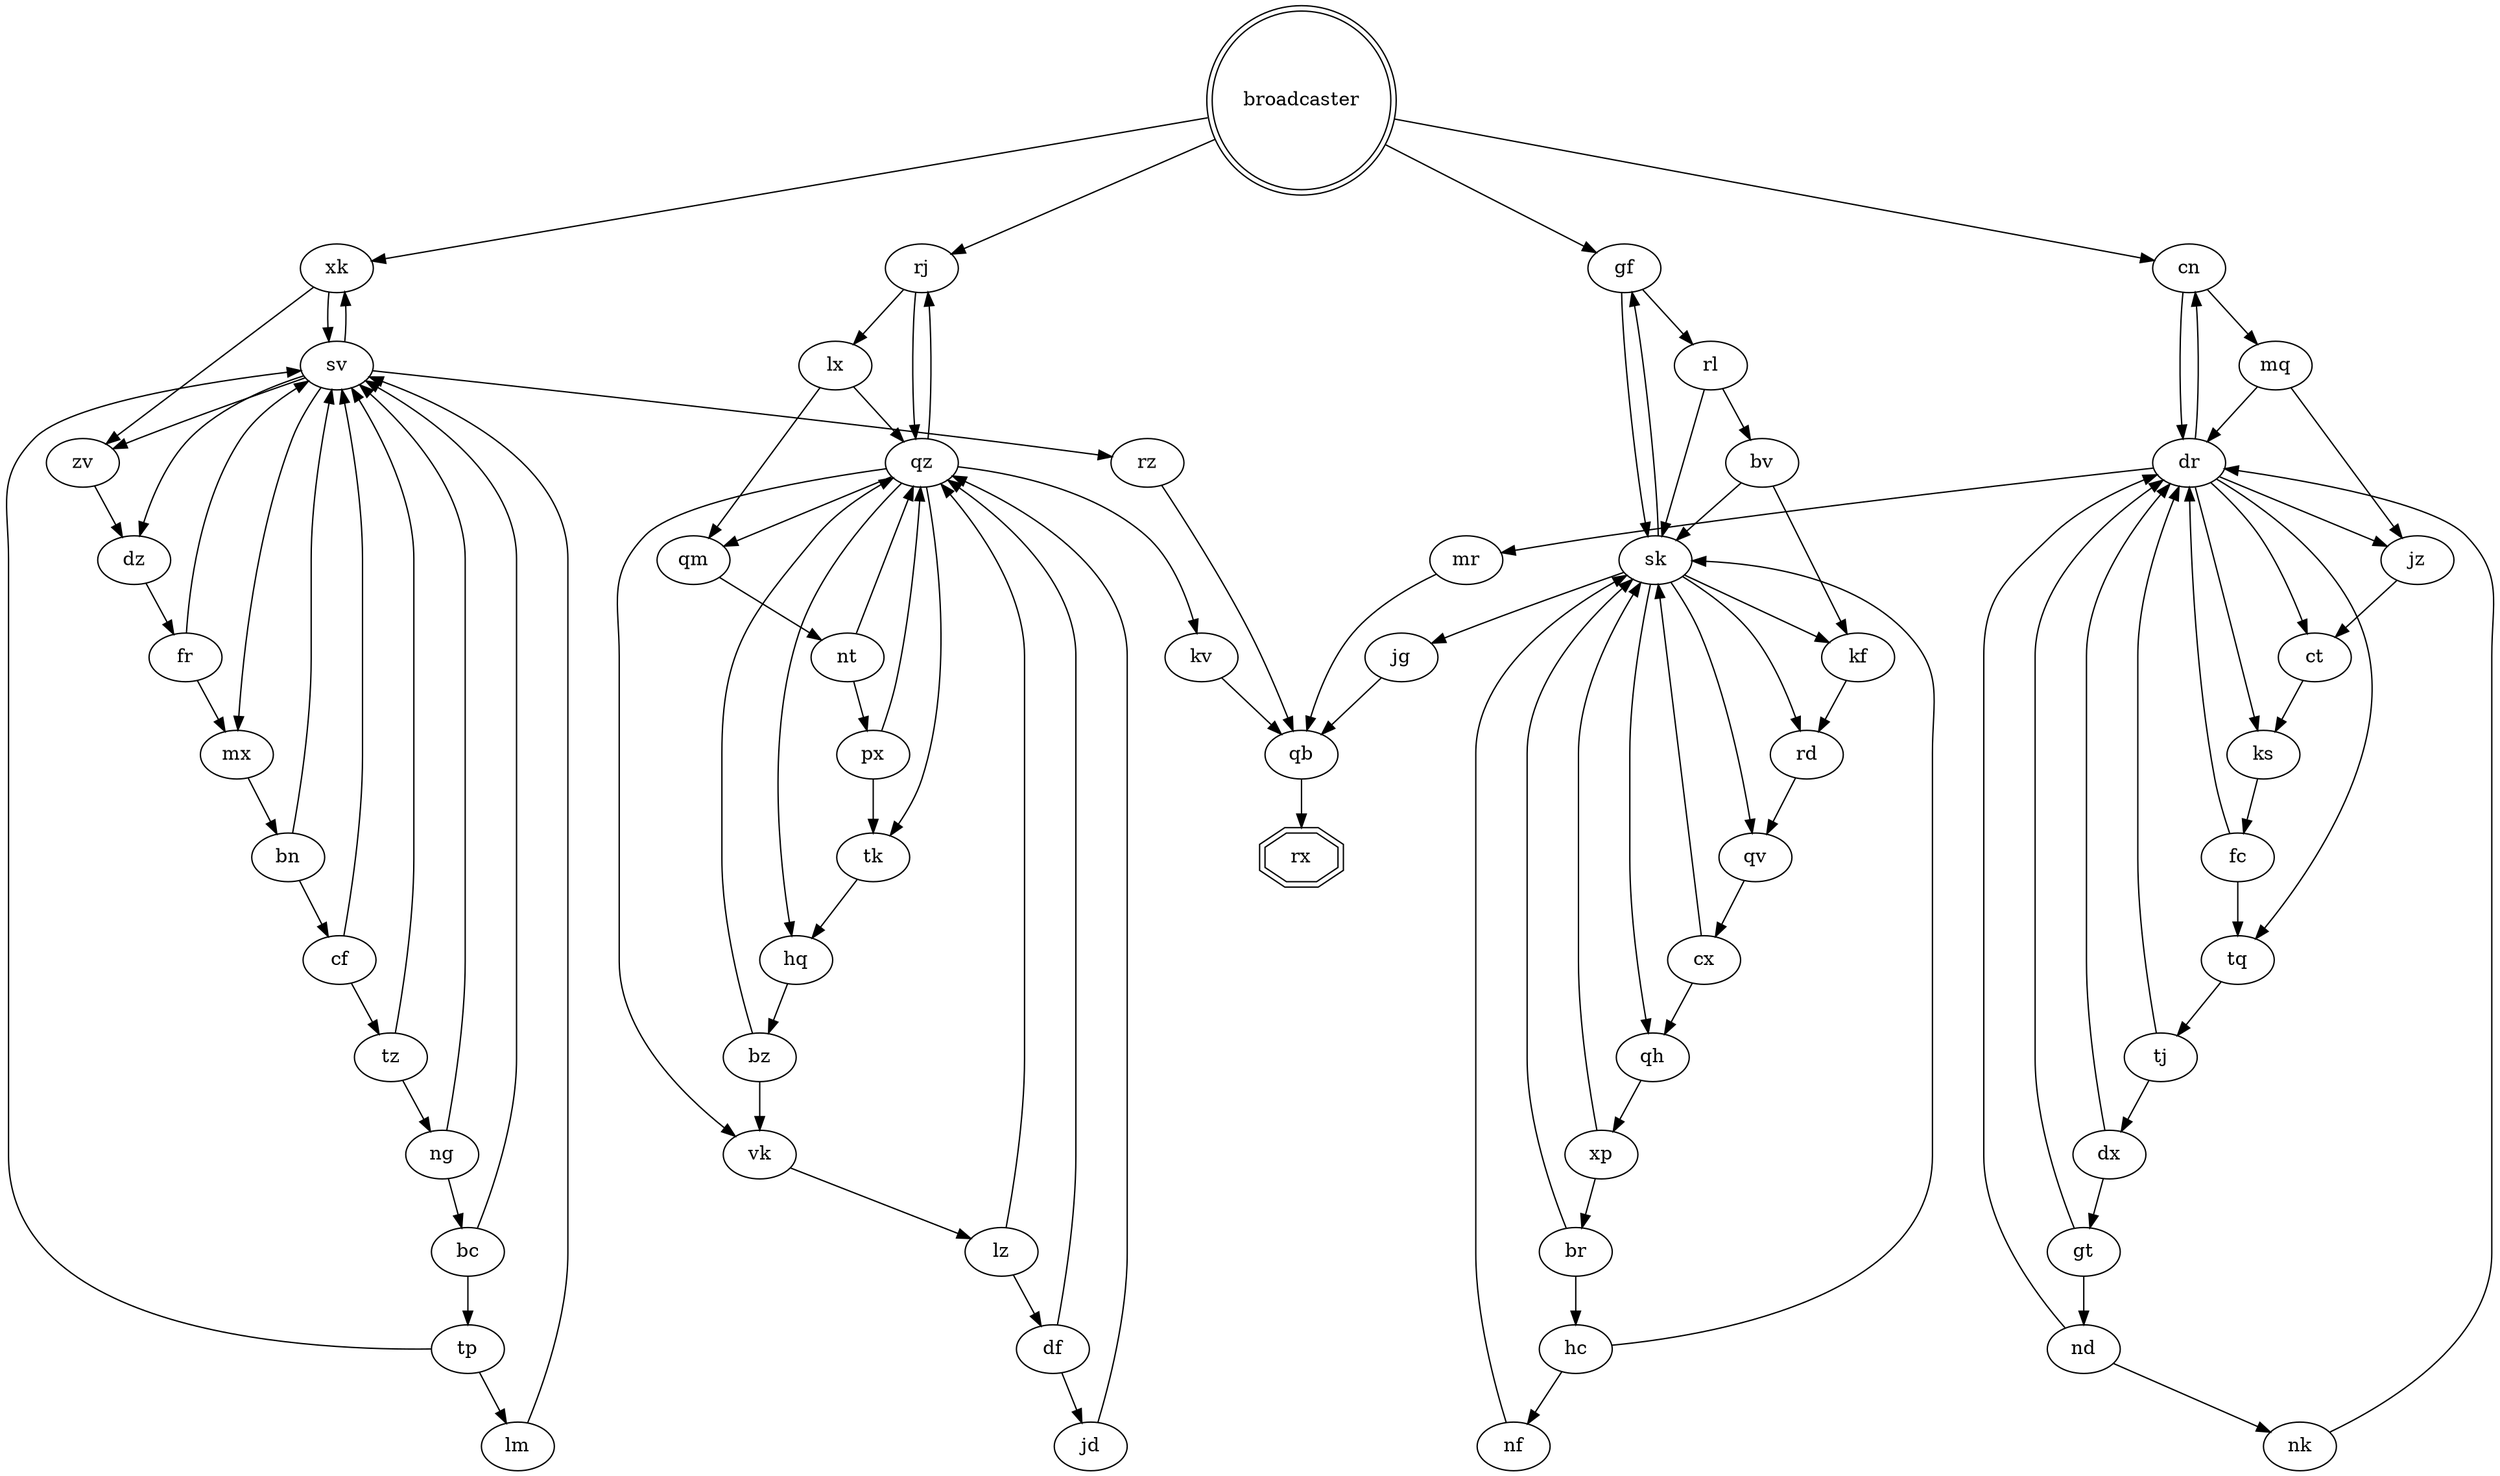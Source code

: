 digraph {
broadcaster [shape=doublecircle, fillcolor=yellow]
rx [shape=doubleoctagon, fillcolor=aliceblue]

kv -> qb
px -> qz, tk
xk -> sv, zv
rj -> lx, qz
ks -> fc
dx -> gt, dr
lz -> qz, df
dz -> fr
broadcaster -> cn, xk, rj, gf
ct -> ks
hq -> bz
qv -> cx
qz -> vk, qm, rj, kv, hq, tk
jg -> qb
cf -> sv, tz
dr -> cn, jz, tq, ks, mr, ct
mx -> bn
bv -> sk, kf
cn -> dr, mq
vk -> lz
jd -> qz
qb -> rx
tp -> sv, lm
jz -> ct
tq -> tj
bn -> sv, cf
br -> sk, hc
gt -> dr, nd
nd -> dr, nk
rz -> qb
lx -> qm, qz
sk -> qv, kf, rd, qh, jg, gf
mq -> jz, dr
rl -> bv, sk
tz -> sv, ng
df -> qz, jd
tk -> hq
mr -> qb
gf -> rl, sk
qm -> nt
sv -> xk, rz, zv, dz, mx
hc -> sk, nf
xp -> br, sk
bc -> sv, tp
fc -> dr, tq
nf -> sk
cx -> sk, qh
bz -> vk, qz
zv -> dz
kf -> rd
tj -> dr, dx
fr -> mx, sv
ng -> bc, sv
lm -> sv
nk -> dr
nt -> qz, px
qh -> xp
rd -> qv
}